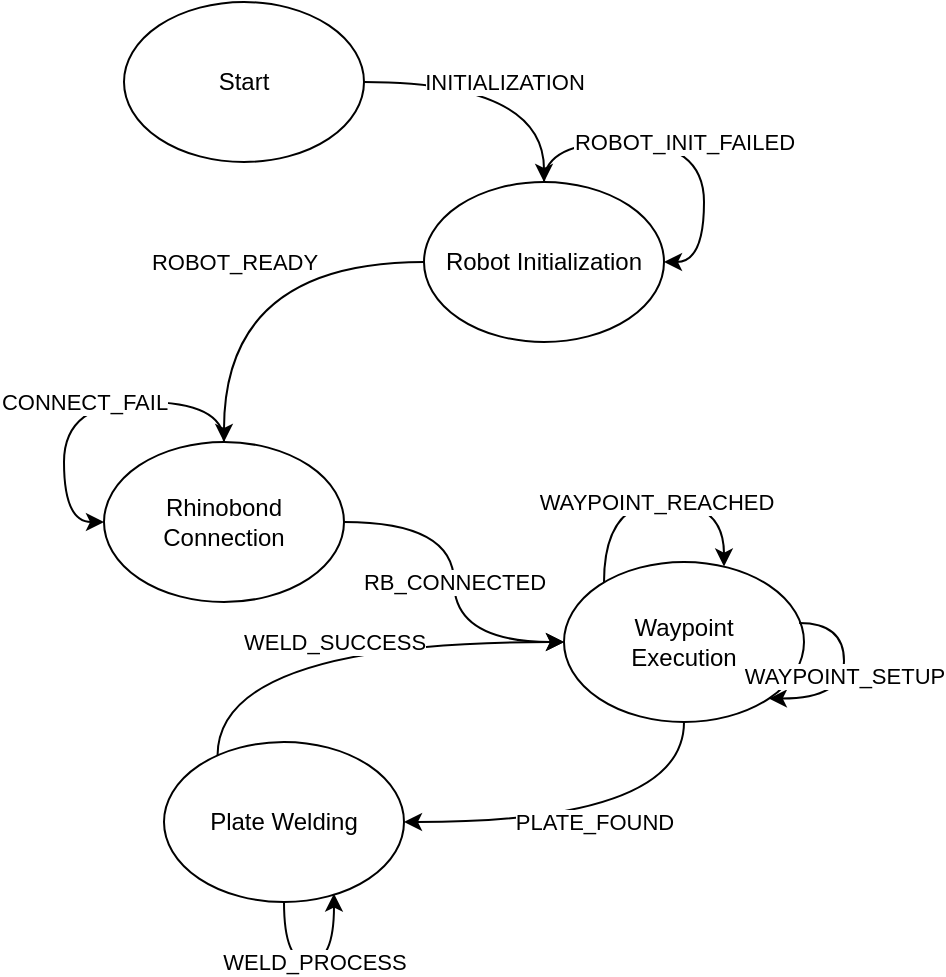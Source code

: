 <mxfile version="24.5.2" type="github">
  <diagram name="Page-1" id="h2RPyuyI6qJAirLQNu2Q">
    <mxGraphModel dx="819" dy="454" grid="1" gridSize="10" guides="1" tooltips="1" connect="1" arrows="1" fold="1" page="1" pageScale="1" pageWidth="850" pageHeight="1100" math="0" shadow="0">
      <root>
        <mxCell id="0" />
        <mxCell id="1" parent="0" />
        <mxCell id="JXTWyKHhHZ1CqQnQsF1v-3" value="INITIALIZATION" style="edgeStyle=orthogonalEdgeStyle;rounded=0;orthogonalLoop=1;jettySize=auto;html=1;curved=1;" edge="1" parent="1" source="JXTWyKHhHZ1CqQnQsF1v-1" target="JXTWyKHhHZ1CqQnQsF1v-2">
          <mxGeometry relative="1" as="geometry" />
        </mxCell>
        <mxCell id="JXTWyKHhHZ1CqQnQsF1v-1" value="Start" style="ellipse;whiteSpace=wrap;html=1;" vertex="1" parent="1">
          <mxGeometry x="120" y="100" width="120" height="80" as="geometry" />
        </mxCell>
        <mxCell id="JXTWyKHhHZ1CqQnQsF1v-5" value="ROBOT_READY" style="edgeStyle=orthogonalEdgeStyle;rounded=0;orthogonalLoop=1;jettySize=auto;html=1;curved=1;" edge="1" parent="1" source="JXTWyKHhHZ1CqQnQsF1v-2" target="JXTWyKHhHZ1CqQnQsF1v-4">
          <mxGeometry relative="1" as="geometry" />
        </mxCell>
        <mxCell id="JXTWyKHhHZ1CqQnQsF1v-2" value="Robot Initialization" style="ellipse;whiteSpace=wrap;html=1;" vertex="1" parent="1">
          <mxGeometry x="270" y="190" width="120" height="80" as="geometry" />
        </mxCell>
        <mxCell id="JXTWyKHhHZ1CqQnQsF1v-8" value="RB_CONNECTED" style="edgeStyle=orthogonalEdgeStyle;rounded=0;orthogonalLoop=1;jettySize=auto;html=1;curved=1;" edge="1" parent="1" source="JXTWyKHhHZ1CqQnQsF1v-4" target="JXTWyKHhHZ1CqQnQsF1v-7">
          <mxGeometry relative="1" as="geometry" />
        </mxCell>
        <mxCell id="JXTWyKHhHZ1CqQnQsF1v-4" value="Rhinobond Connection" style="ellipse;whiteSpace=wrap;html=1;" vertex="1" parent="1">
          <mxGeometry x="110" y="320" width="120" height="80" as="geometry" />
        </mxCell>
        <mxCell id="JXTWyKHhHZ1CqQnQsF1v-6" value="ROBOT_INIT_FAILED" style="edgeStyle=orthogonalEdgeStyle;rounded=0;orthogonalLoop=1;jettySize=auto;html=1;entryX=1;entryY=0.5;entryDx=0;entryDy=0;curved=1;" edge="1" parent="1" source="JXTWyKHhHZ1CqQnQsF1v-2" target="JXTWyKHhHZ1CqQnQsF1v-2">
          <mxGeometry relative="1" as="geometry" />
        </mxCell>
        <mxCell id="JXTWyKHhHZ1CqQnQsF1v-12" value="PLATE_FOUND" style="edgeStyle=orthogonalEdgeStyle;rounded=0;orthogonalLoop=1;jettySize=auto;html=1;entryX=1;entryY=0.5;entryDx=0;entryDy=0;curved=1;" edge="1" parent="1" source="JXTWyKHhHZ1CqQnQsF1v-7" target="JXTWyKHhHZ1CqQnQsF1v-11">
          <mxGeometry relative="1" as="geometry">
            <Array as="points">
              <mxPoint x="400" y="510" />
            </Array>
          </mxGeometry>
        </mxCell>
        <mxCell id="JXTWyKHhHZ1CqQnQsF1v-7" value="Waypoint &lt;br&gt;Execution" style="ellipse;whiteSpace=wrap;html=1;" vertex="1" parent="1">
          <mxGeometry x="340" y="380" width="120" height="80" as="geometry" />
        </mxCell>
        <mxCell id="JXTWyKHhHZ1CqQnQsF1v-9" value="CONNECT_FAIL" style="edgeStyle=orthogonalEdgeStyle;rounded=0;orthogonalLoop=1;jettySize=auto;html=1;entryX=0;entryY=0.5;entryDx=0;entryDy=0;curved=1;" edge="1" parent="1" source="JXTWyKHhHZ1CqQnQsF1v-4" target="JXTWyKHhHZ1CqQnQsF1v-4">
          <mxGeometry relative="1" as="geometry">
            <Array as="points">
              <mxPoint x="170" y="300" />
              <mxPoint x="90" y="300" />
              <mxPoint x="90" y="360" />
            </Array>
          </mxGeometry>
        </mxCell>
        <mxCell id="JXTWyKHhHZ1CqQnQsF1v-10" value="WAYPOINT_REACHED" style="edgeStyle=orthogonalEdgeStyle;rounded=0;orthogonalLoop=1;jettySize=auto;html=1;curved=1;" edge="1" parent="1" source="JXTWyKHhHZ1CqQnQsF1v-7" target="JXTWyKHhHZ1CqQnQsF1v-7">
          <mxGeometry relative="1" as="geometry">
            <Array as="points">
              <mxPoint x="360" y="350" />
              <mxPoint x="420" y="350" />
            </Array>
          </mxGeometry>
        </mxCell>
        <mxCell id="JXTWyKHhHZ1CqQnQsF1v-14" value="WELD_SUCCESS" style="edgeStyle=orthogonalEdgeStyle;rounded=0;orthogonalLoop=1;jettySize=auto;html=1;entryX=0;entryY=0.5;entryDx=0;entryDy=0;curved=1;exitX=0.223;exitY=0.086;exitDx=0;exitDy=0;exitPerimeter=0;" edge="1" parent="1" source="JXTWyKHhHZ1CqQnQsF1v-11" target="JXTWyKHhHZ1CqQnQsF1v-7">
          <mxGeometry relative="1" as="geometry">
            <Array as="points">
              <mxPoint x="167" y="420" />
            </Array>
          </mxGeometry>
        </mxCell>
        <mxCell id="JXTWyKHhHZ1CqQnQsF1v-11" value="Plate Welding" style="ellipse;whiteSpace=wrap;html=1;" vertex="1" parent="1">
          <mxGeometry x="140" y="470" width="120" height="80" as="geometry" />
        </mxCell>
        <mxCell id="JXTWyKHhHZ1CqQnQsF1v-13" value="WELD_PROCESS" style="edgeStyle=orthogonalEdgeStyle;rounded=0;orthogonalLoop=1;jettySize=auto;html=1;entryX=0.712;entryY=0.947;entryDx=0;entryDy=0;entryPerimeter=0;curved=1;exitX=0.5;exitY=1;exitDx=0;exitDy=0;" edge="1" parent="1" source="JXTWyKHhHZ1CqQnQsF1v-11" target="JXTWyKHhHZ1CqQnQsF1v-11">
          <mxGeometry relative="1" as="geometry">
            <Array as="points">
              <mxPoint x="200" y="580" />
              <mxPoint x="225" y="580" />
              <mxPoint x="225" y="546" />
            </Array>
          </mxGeometry>
        </mxCell>
        <mxCell id="JXTWyKHhHZ1CqQnQsF1v-15" value="WAYPOINT_SETUP" style="edgeStyle=orthogonalEdgeStyle;rounded=0;orthogonalLoop=1;jettySize=auto;html=1;entryX=1;entryY=1;entryDx=0;entryDy=0;curved=1;exitX=0.98;exitY=0.382;exitDx=0;exitDy=0;exitPerimeter=0;" edge="1" parent="1" source="JXTWyKHhHZ1CqQnQsF1v-7" target="JXTWyKHhHZ1CqQnQsF1v-7">
          <mxGeometry relative="1" as="geometry">
            <Array as="points">
              <mxPoint x="480" y="411" />
              <mxPoint x="480" y="448" />
            </Array>
          </mxGeometry>
        </mxCell>
      </root>
    </mxGraphModel>
  </diagram>
</mxfile>
